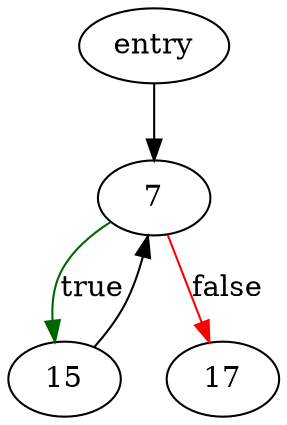 digraph "yyStackOverflow" {
	// Node definitions.
	1 [label=entry];
	7;
	15;
	17;

	// Edge definitions.
	1 -> 7;
	7 -> 15 [
		color=darkgreen
		label=true
	];
	7 -> 17 [
		color=red
		label=false
	];
	15 -> 7;
}